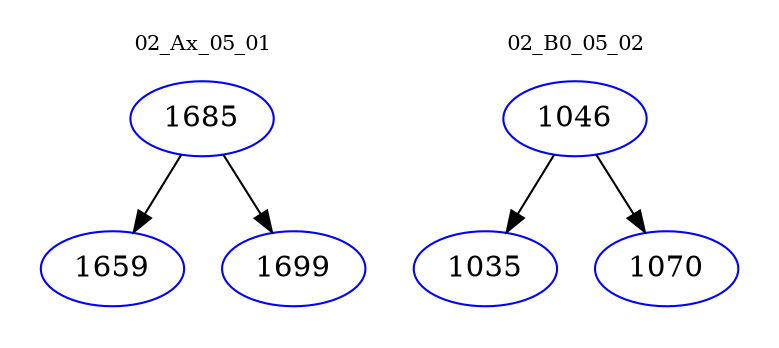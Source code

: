 digraph{
subgraph cluster_0 {
color = white
label = "02_Ax_05_01";
fontsize=10;
T0_1685 [label="1685", color="blue"]
T0_1685 -> T0_1659 [color="black"]
T0_1659 [label="1659", color="blue"]
T0_1685 -> T0_1699 [color="black"]
T0_1699 [label="1699", color="blue"]
}
subgraph cluster_1 {
color = white
label = "02_B0_05_02";
fontsize=10;
T1_1046 [label="1046", color="blue"]
T1_1046 -> T1_1035 [color="black"]
T1_1035 [label="1035", color="blue"]
T1_1046 -> T1_1070 [color="black"]
T1_1070 [label="1070", color="blue"]
}
}
